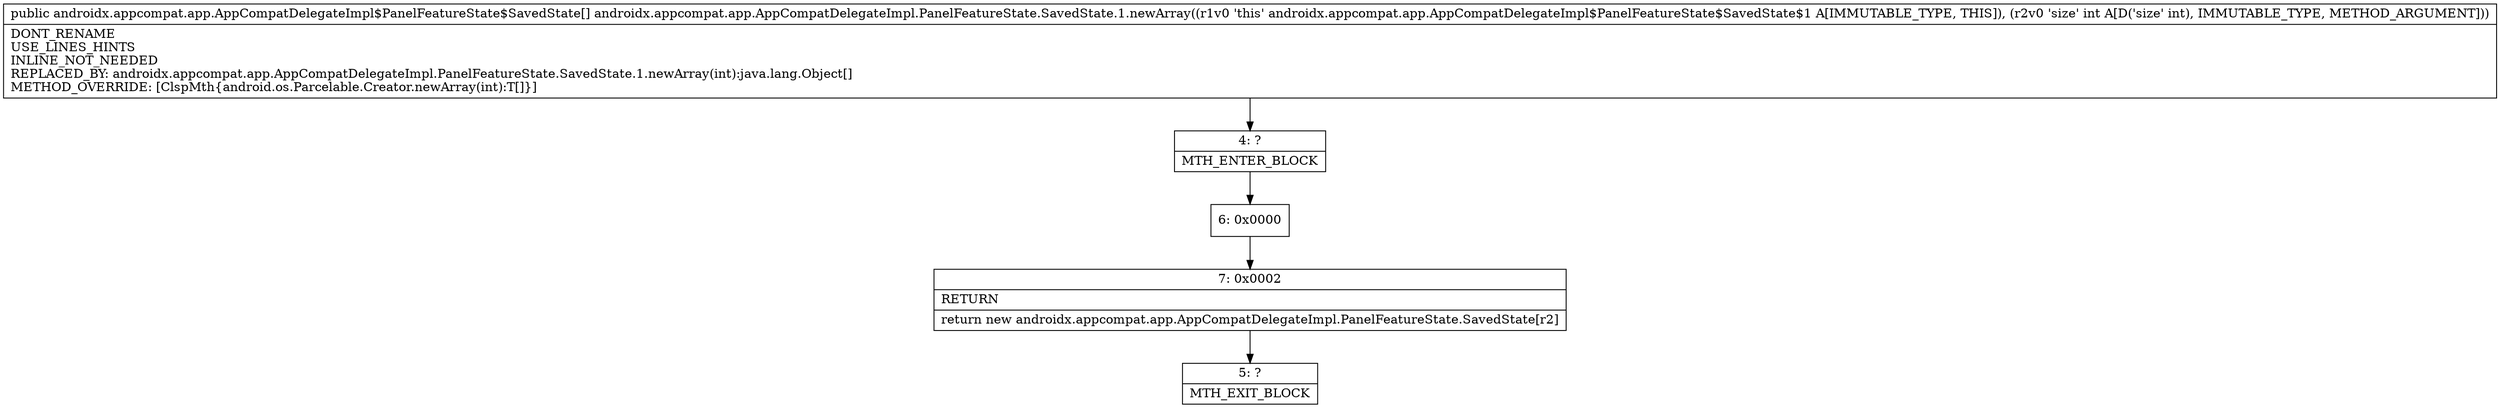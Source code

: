 digraph "CFG forandroidx.appcompat.app.AppCompatDelegateImpl.PanelFeatureState.SavedState.1.newArray(I)[Landroidx\/appcompat\/app\/AppCompatDelegateImpl$PanelFeatureState$SavedState;" {
Node_4 [shape=record,label="{4\:\ ?|MTH_ENTER_BLOCK\l}"];
Node_6 [shape=record,label="{6\:\ 0x0000}"];
Node_7 [shape=record,label="{7\:\ 0x0002|RETURN\l|return new androidx.appcompat.app.AppCompatDelegateImpl.PanelFeatureState.SavedState[r2]\l}"];
Node_5 [shape=record,label="{5\:\ ?|MTH_EXIT_BLOCK\l}"];
MethodNode[shape=record,label="{public androidx.appcompat.app.AppCompatDelegateImpl$PanelFeatureState$SavedState[] androidx.appcompat.app.AppCompatDelegateImpl.PanelFeatureState.SavedState.1.newArray((r1v0 'this' androidx.appcompat.app.AppCompatDelegateImpl$PanelFeatureState$SavedState$1 A[IMMUTABLE_TYPE, THIS]), (r2v0 'size' int A[D('size' int), IMMUTABLE_TYPE, METHOD_ARGUMENT]))  | DONT_RENAME\lUSE_LINES_HINTS\lINLINE_NOT_NEEDED\lREPLACED_BY: androidx.appcompat.app.AppCompatDelegateImpl.PanelFeatureState.SavedState.1.newArray(int):java.lang.Object[]\lMETHOD_OVERRIDE: [ClspMth\{android.os.Parcelable.Creator.newArray(int):T[]\}]\l}"];
MethodNode -> Node_4;Node_4 -> Node_6;
Node_6 -> Node_7;
Node_7 -> Node_5;
}

